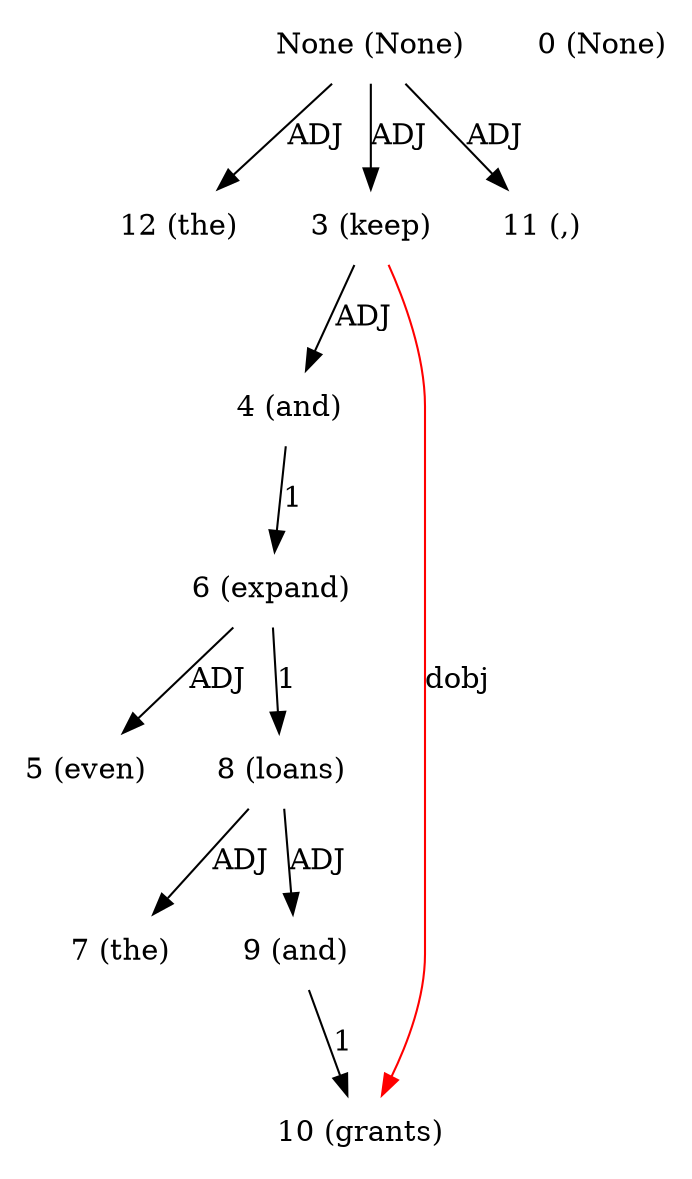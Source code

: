 digraph G{
edge [dir=forward]
node [shape=plaintext]

None [label="None (None)"]
None -> 12 [label="ADJ"]
None [label="None (None)"]
None -> 3 [label="ADJ"]
None -> 11 [label="ADJ"]
0 [label="0 (None)"]
3 [label="3 (keep)"]
3 -> 4 [label="ADJ"]
4 [label="4 (and)"]
4 -> 6 [label="1"]
5 [label="5 (even)"]
6 [label="6 (expand)"]
6 -> 8 [label="1"]
6 -> 5 [label="ADJ"]
7 [label="7 (the)"]
8 [label="8 (loans)"]
8 -> 7 [label="ADJ"]
8 -> 9 [label="ADJ"]
9 [label="9 (and)"]
9 -> 10 [label="1"]
10 [label="10 (grants)"]
3 -> 10 [label="dobj", color="red"]
11 [label="11 (,)"]
12 [label="12 (the)"]
}
